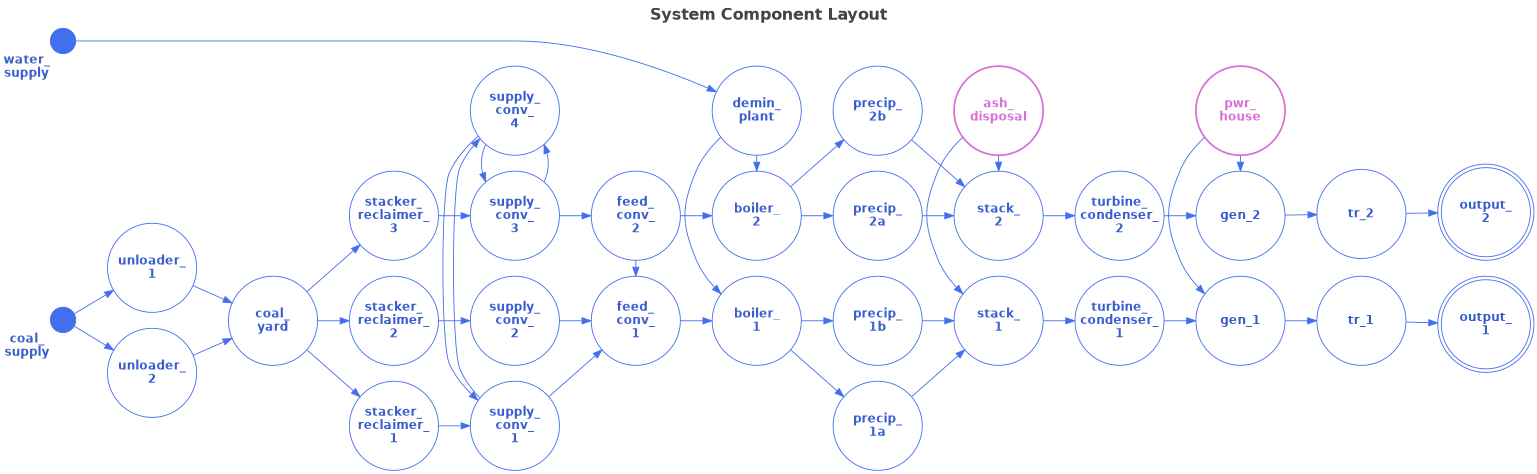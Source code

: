 strict digraph  {
	graph [center=true,
		directed=True,
		fontcolor="#444444",
		fontname="Helvetica-Bold",
		fontsize=18,
		forcelabels=true,
		label="System Component Layout",
		labelloc=t,
		rankdir=LR,
		resolution=300,
		size="10.25,7.75",
		splines=spline
	];
	node [color=royalblue2,
		fillcolor=white,
		fixedsize=true,
		fontcolor=royalblue3,
		fontname="Helvetica-Bold",
		fontsize=14,
		height=1.4,
		label="\N",
		penwidth=1.0,
		shape=circle,
		style="rounded,filled",
		width=1.4,
		xlp="0, 0"
	];
	edge [arrowhead=normal,
		arrowsize=1.0,
		color=royalblue2,
		penwidth=1.0
	];
	{
		graph [rank=same];
		coal_supply		 [fillcolor=royalblue2,
			height=0.4,
			label="",
			shape=point,
			style=filled,
			xlabel="coal_
supply"];
		water_supply		 [fillcolor=royalblue2,
			height=0.4,
			label="",
			shape=point,
			style=filled,
			xlabel="water_
supply"];
	}
	{
		graph [rank=same];
		unloader_2		 [label="unloader_
2"];
		unloader_1		 [label="unloader_
1"];
	}
	{
		graph [rank=same];
		coal_yard		 [label="coal_
yard"];
	}
	{
		graph [rank=same];
		stacker_reclaimer_2		 [label="stacker_
reclaimer_
2"];
		stacker_reclaimer_3		 [label="stacker_
reclaimer_
3"];
		stacker_reclaimer_1		 [label="stacker_
reclaimer_
1"];
	}
	{
		graph [rank=same];
		supply_conv_2		 [label="supply_
conv_
2"];
		supply_conv_1		 [label="supply_
conv_
1"];
		supply_conv_4		 [label="supply_
conv_
4"];
		supply_conv_1 -> supply_conv_4		 [capacity=1,
			distance=1,
			weight=1];
		supply_conv_3		 [label="supply_
conv_
3"];
		supply_conv_3 -> supply_conv_4		 [capacity=1,
			distance=1,
			weight=1];
		supply_conv_4 -> supply_conv_1		 [capacity=1,
			distance=1,
			weight=1];
		supply_conv_4 -> supply_conv_3		 [capacity=1,
			distance=1,
			weight=1];
	}
	{
		graph [rank=same];
		feed_conv_2		 [label="feed_
conv_
2"];
		feed_conv_1		 [label="feed_
conv_
1"];
		feed_conv_2 -> feed_conv_1		 [capacity=1,
			distance=1,
			weight=1];
	}
	{
		graph [rank=same];
		boiler_2		 [label="boiler_
2"];
		boiler_1		 [label="boiler_
1"];
		demin_plant		 [label="demin_
plant"];
		demin_plant -> boiler_2		 [capacity=1,
			distance=1,
			weight=1];
		demin_plant -> boiler_1		 [capacity=1,
			distance=1,
			weight=1];
	}
	{
		graph [rank=same];
		precip_2b		 [label="precip_
2b"];
		precip_2a		 [label="precip_
2a"];
		precip_1b		 [label="precip_
1b"];
		precip_1a		 [label="precip_
1a"];
	}
	{
		graph [rank=same];
		ash_disposal		 [color=Orchid,
			fontcolor=Orchid,
			label="ash_
disposal",
			penwidth=2.0];
		stack_2		 [label="stack_
2"];
		ash_disposal -> stack_2		 [capacity=1,
			distance=1,
			weight=1];
		stack_1		 [label="stack_
1"];
		ash_disposal -> stack_1		 [capacity=1,
			distance=1,
			weight=1];
	}
	{
		graph [rank=same];
		pwr_house		 [color=Orchid,
			fontcolor=Orchid,
			label="pwr_
house",
			penwidth=2.0];
		gen_2		 [label=gen_2];
		pwr_house -> gen_2		 [capacity=1,
			distance=1,
			weight=1];
		gen_1		 [label=gen_1];
		pwr_house -> gen_1		 [capacity=1,
			distance=1,
			weight=1];
	}
	{
		graph [rank=same];
		turbine_condenser_2		 [label="turbine_
condenser_
2"];
		turbine_condenser_1		 [label="turbine_
condenser_
1"];
	}
	{
		graph [rank=same];
		tr_2		 [label=tr_2];
		tr_1		 [label=tr_1];
	}
	{
		graph [rank=same];
		output_2		 [label="output_
2",
			rank=sink,
			shape=doublecircle];
		output_1		 [label="output_
1",
			rank=sink,
			shape=doublecircle];
	}
	unloader_2 -> coal_yard	 [capacity=1,
		distance=1,
		weight=1];
	unloader_1 -> coal_yard	 [capacity=1,
		distance=1,
		weight=1];
	boiler_2 -> precip_2b	 [capacity=1,
		distance=1,
		weight=1];
	boiler_2 -> precip_2a	 [capacity=1,
		distance=1,
		weight=1];
	tr_2 -> output_2	 [capacity=1,
		distance=1,
		weight=1];
	tr_1 -> output_1	 [capacity=1,
		distance=1,
		weight=1];
	boiler_1 -> precip_1b	 [capacity=1,
		distance=1,
		weight=1];
	boiler_1 -> precip_1a	 [capacity=1,
		distance=1,
		weight=1];
	coal_yard -> stacker_reclaimer_2	 [capacity=1,
		distance=1,
		weight=1];
	coal_yard -> stacker_reclaimer_3	 [capacity=1,
		distance=1,
		weight=1];
	coal_yard -> stacker_reclaimer_1	 [capacity=1,
		distance=1,
		weight=1];
	turbine_condenser_2 -> gen_2	 [capacity=1,
		distance=1,
		weight=1];
	turbine_condenser_1 -> gen_1	 [capacity=1,
		distance=1,
		weight=1];
	gen_2 -> tr_2	 [capacity=1,
		distance=1,
		weight=1];
	gen_1 -> tr_1	 [capacity=1,
		distance=1,
		weight=1];
	precip_2b -> stack_2	 [capacity=1,
		distance=1,
		weight=1];
	precip_2a -> stack_2	 [capacity=1,
		distance=1,
		weight=1];
	coal_supply -> unloader_2	 [capacity=1,
		distance=1,
		weight=1];
	coal_supply -> unloader_1	 [capacity=1,
		distance=1,
		weight=1];
	supply_conv_2 -> feed_conv_1	 [capacity=1,
		distance=1,
		weight=1];
	supply_conv_1 -> feed_conv_1	 [capacity=1,
		distance=1,
		weight=1];
	stacker_reclaimer_2 -> supply_conv_2	 [capacity=1,
		distance=1,
		weight=1];
	stacker_reclaimer_3 -> supply_conv_3	 [capacity=1,
		distance=1,
		weight=1];
	stacker_reclaimer_1 -> supply_conv_1	 [capacity=1,
		distance=1,
		weight=1];
	water_supply -> demin_plant	 [capacity=1,
		distance=1,
		weight=1];
	feed_conv_2 -> boiler_2	 [capacity=1,
		distance=1,
		weight=1];
	stack_2 -> turbine_condenser_2	 [capacity=1,
		distance=1,
		weight=1];
	stack_1 -> turbine_condenser_1	 [capacity=1,
		distance=1,
		weight=1];
	feed_conv_1 -> boiler_1	 [capacity=1,
		distance=1,
		weight=1];
	precip_1b -> stack_1	 [capacity=1,
		distance=1,
		weight=1];
	supply_conv_3 -> feed_conv_2	 [capacity=1,
		distance=1,
		weight=1];
	precip_1a -> stack_1	 [capacity=1,
		distance=1,
		weight=1];
}
